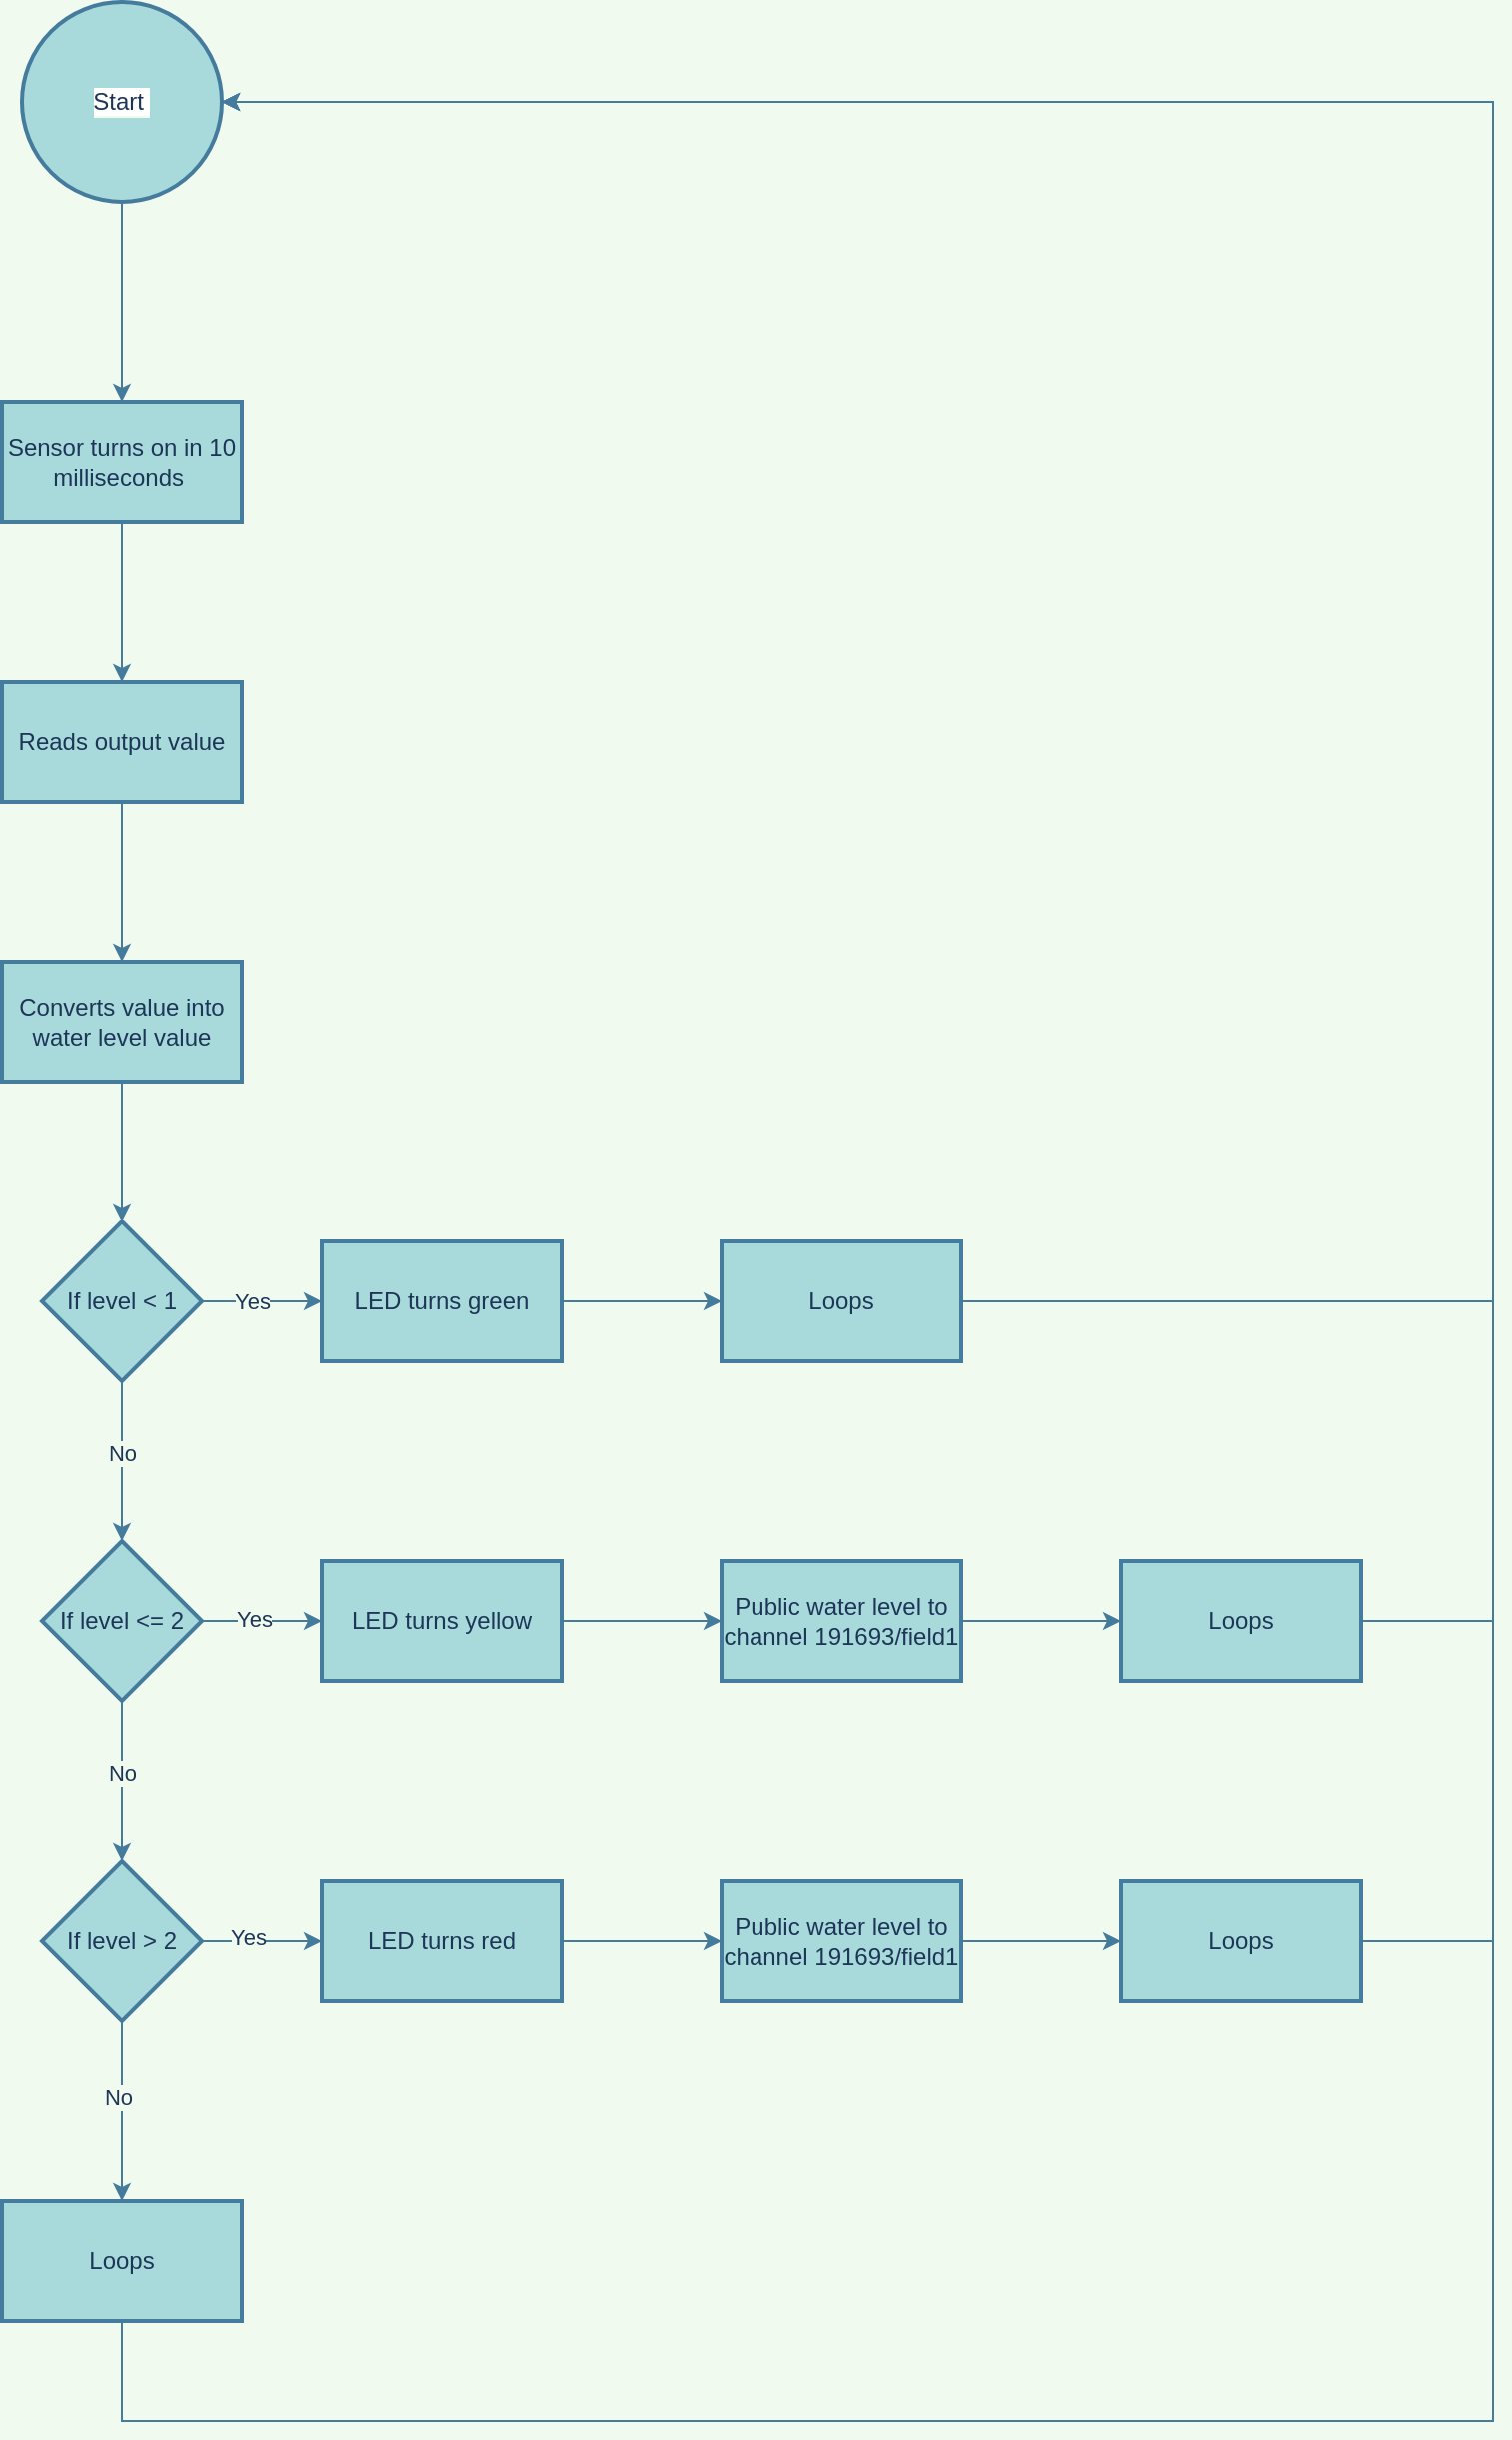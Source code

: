 <mxfile version="20.2.3" type="device"><diagram id="C5RBs43oDa-KdzZeNtuy" name="Page-1"><mxGraphModel dx="1242" dy="756" grid="1" gridSize="10" guides="1" tooltips="1" connect="1" arrows="1" fold="1" page="1" pageScale="1" pageWidth="827" pageHeight="1169" background="#F1FAEE" math="0" shadow="0"><root><mxCell id="WIyWlLk6GJQsqaUBKTNV-0"/><mxCell id="WIyWlLk6GJQsqaUBKTNV-1" parent="WIyWlLk6GJQsqaUBKTNV-0"/><mxCell id="Vl40HjQg27EdiQsEwu5V-2" value="" style="edgeStyle=orthogonalEdgeStyle;rounded=0;orthogonalLoop=1;jettySize=auto;html=1;labelBackgroundColor=#F1FAEE;strokeColor=#457B9D;fontColor=#1D3557;" edge="1" parent="WIyWlLk6GJQsqaUBKTNV-1" source="Vl40HjQg27EdiQsEwu5V-0" target="Vl40HjQg27EdiQsEwu5V-1"><mxGeometry relative="1" as="geometry"/></mxCell><mxCell id="Vl40HjQg27EdiQsEwu5V-0" value="&lt;span style=&quot;background-color: rgb(255, 255, 255);&quot;&gt;Start&amp;nbsp;&lt;/span&gt;" style="strokeWidth=2;html=1;shape=mxgraph.flowchart.start_2;whiteSpace=wrap;labelBackgroundColor=#F1FAEE;fillColor=#A8DADC;strokeColor=#457B9D;fontColor=#1D3557;" vertex="1" parent="WIyWlLk6GJQsqaUBKTNV-1"><mxGeometry x="364" y="10" width="100" height="100" as="geometry"/></mxCell><mxCell id="Vl40HjQg27EdiQsEwu5V-4" value="" style="edgeStyle=orthogonalEdgeStyle;rounded=0;orthogonalLoop=1;jettySize=auto;html=1;labelBackgroundColor=#F1FAEE;strokeColor=#457B9D;fontColor=#1D3557;" edge="1" parent="WIyWlLk6GJQsqaUBKTNV-1" source="Vl40HjQg27EdiQsEwu5V-1" target="Vl40HjQg27EdiQsEwu5V-3"><mxGeometry relative="1" as="geometry"/></mxCell><mxCell id="Vl40HjQg27EdiQsEwu5V-1" value="Sensor turns on in 10 milliseconds&amp;nbsp;" style="whiteSpace=wrap;html=1;strokeWidth=2;fillColor=#A8DADC;strokeColor=#457B9D;fontColor=#1D3557;" vertex="1" parent="WIyWlLk6GJQsqaUBKTNV-1"><mxGeometry x="354" y="210" width="120" height="60" as="geometry"/></mxCell><mxCell id="Vl40HjQg27EdiQsEwu5V-6" value="" style="edgeStyle=orthogonalEdgeStyle;rounded=0;orthogonalLoop=1;jettySize=auto;html=1;labelBackgroundColor=#F1FAEE;strokeColor=#457B9D;fontColor=#1D3557;" edge="1" parent="WIyWlLk6GJQsqaUBKTNV-1" source="Vl40HjQg27EdiQsEwu5V-3" target="Vl40HjQg27EdiQsEwu5V-5"><mxGeometry relative="1" as="geometry"/></mxCell><mxCell id="Vl40HjQg27EdiQsEwu5V-3" value="Reads output value" style="whiteSpace=wrap;html=1;strokeWidth=2;fillColor=#A8DADC;strokeColor=#457B9D;fontColor=#1D3557;" vertex="1" parent="WIyWlLk6GJQsqaUBKTNV-1"><mxGeometry x="354" y="350" width="120" height="60" as="geometry"/></mxCell><mxCell id="Vl40HjQg27EdiQsEwu5V-8" value="" style="edgeStyle=orthogonalEdgeStyle;rounded=0;orthogonalLoop=1;jettySize=auto;html=1;labelBackgroundColor=#F1FAEE;strokeColor=#457B9D;fontColor=#1D3557;" edge="1" parent="WIyWlLk6GJQsqaUBKTNV-1" source="Vl40HjQg27EdiQsEwu5V-5" target="Vl40HjQg27EdiQsEwu5V-7"><mxGeometry relative="1" as="geometry"/></mxCell><mxCell id="Vl40HjQg27EdiQsEwu5V-5" value="Converts value into water level value" style="whiteSpace=wrap;html=1;strokeWidth=2;fillColor=#A8DADC;strokeColor=#457B9D;fontColor=#1D3557;" vertex="1" parent="WIyWlLk6GJQsqaUBKTNV-1"><mxGeometry x="354" y="490" width="120" height="60" as="geometry"/></mxCell><mxCell id="Vl40HjQg27EdiQsEwu5V-10" value="" style="edgeStyle=orthogonalEdgeStyle;rounded=0;orthogonalLoop=1;jettySize=auto;html=1;labelBackgroundColor=#F1FAEE;strokeColor=#457B9D;fontColor=#1D3557;" edge="1" parent="WIyWlLk6GJQsqaUBKTNV-1" source="Vl40HjQg27EdiQsEwu5V-7" target="Vl40HjQg27EdiQsEwu5V-9"><mxGeometry relative="1" as="geometry"/></mxCell><mxCell id="Vl40HjQg27EdiQsEwu5V-11" value="Yes" style="edgeLabel;html=1;align=center;verticalAlign=middle;resizable=0;points=[];labelBackgroundColor=#F1FAEE;fontColor=#1D3557;" vertex="1" connectable="0" parent="Vl40HjQg27EdiQsEwu5V-10"><mxGeometry x="-0.181" relative="1" as="geometry"><mxPoint as="offset"/></mxGeometry></mxCell><mxCell id="Vl40HjQg27EdiQsEwu5V-13" value="" style="edgeStyle=orthogonalEdgeStyle;rounded=0;orthogonalLoop=1;jettySize=auto;html=1;labelBackgroundColor=#F1FAEE;strokeColor=#457B9D;fontColor=#1D3557;" edge="1" parent="WIyWlLk6GJQsqaUBKTNV-1" source="Vl40HjQg27EdiQsEwu5V-7" target="Vl40HjQg27EdiQsEwu5V-12"><mxGeometry relative="1" as="geometry"/></mxCell><mxCell id="Vl40HjQg27EdiQsEwu5V-14" value="No" style="edgeLabel;html=1;align=center;verticalAlign=middle;resizable=0;points=[];labelBackgroundColor=#F1FAEE;fontColor=#1D3557;" vertex="1" connectable="0" parent="Vl40HjQg27EdiQsEwu5V-13"><mxGeometry x="-0.101" relative="1" as="geometry"><mxPoint as="offset"/></mxGeometry></mxCell><mxCell id="Vl40HjQg27EdiQsEwu5V-7" value="If level &amp;lt; 1" style="rhombus;whiteSpace=wrap;html=1;strokeWidth=2;fillColor=#A8DADC;strokeColor=#457B9D;fontColor=#1D3557;" vertex="1" parent="WIyWlLk6GJQsqaUBKTNV-1"><mxGeometry x="374" y="620" width="80" height="80" as="geometry"/></mxCell><mxCell id="Vl40HjQg27EdiQsEwu5V-28" value="" style="edgeStyle=orthogonalEdgeStyle;rounded=0;orthogonalLoop=1;jettySize=auto;html=1;labelBackgroundColor=#F1FAEE;strokeColor=#457B9D;fontColor=#1D3557;" edge="1" parent="WIyWlLk6GJQsqaUBKTNV-1" source="Vl40HjQg27EdiQsEwu5V-9" target="Vl40HjQg27EdiQsEwu5V-27"><mxGeometry relative="1" as="geometry"/></mxCell><mxCell id="Vl40HjQg27EdiQsEwu5V-9" value="LED turns green" style="whiteSpace=wrap;html=1;strokeWidth=2;fillColor=#A8DADC;strokeColor=#457B9D;fontColor=#1D3557;" vertex="1" parent="WIyWlLk6GJQsqaUBKTNV-1"><mxGeometry x="514" y="630" width="120" height="60" as="geometry"/></mxCell><mxCell id="Vl40HjQg27EdiQsEwu5V-16" value="" style="edgeStyle=orthogonalEdgeStyle;rounded=0;orthogonalLoop=1;jettySize=auto;html=1;labelBackgroundColor=#F1FAEE;strokeColor=#457B9D;fontColor=#1D3557;" edge="1" parent="WIyWlLk6GJQsqaUBKTNV-1" source="Vl40HjQg27EdiQsEwu5V-12" target="Vl40HjQg27EdiQsEwu5V-15"><mxGeometry relative="1" as="geometry"/></mxCell><mxCell id="Vl40HjQg27EdiQsEwu5V-17" value="Yes" style="edgeLabel;html=1;align=center;verticalAlign=middle;resizable=0;points=[];labelBackgroundColor=#F1FAEE;fontColor=#1D3557;" vertex="1" connectable="0" parent="Vl40HjQg27EdiQsEwu5V-16"><mxGeometry x="-0.144" y="1" relative="1" as="geometry"><mxPoint as="offset"/></mxGeometry></mxCell><mxCell id="Vl40HjQg27EdiQsEwu5V-19" value="" style="edgeStyle=orthogonalEdgeStyle;rounded=0;orthogonalLoop=1;jettySize=auto;html=1;labelBackgroundColor=#F1FAEE;strokeColor=#457B9D;fontColor=#1D3557;" edge="1" parent="WIyWlLk6GJQsqaUBKTNV-1" source="Vl40HjQg27EdiQsEwu5V-12" target="Vl40HjQg27EdiQsEwu5V-18"><mxGeometry relative="1" as="geometry"/></mxCell><mxCell id="Vl40HjQg27EdiQsEwu5V-20" value="No" style="edgeLabel;html=1;align=center;verticalAlign=middle;resizable=0;points=[];labelBackgroundColor=#F1FAEE;fontColor=#1D3557;" vertex="1" connectable="0" parent="Vl40HjQg27EdiQsEwu5V-19"><mxGeometry x="-0.105" relative="1" as="geometry"><mxPoint as="offset"/></mxGeometry></mxCell><mxCell id="Vl40HjQg27EdiQsEwu5V-12" value="If level &amp;lt;= 2" style="rhombus;whiteSpace=wrap;html=1;strokeWidth=2;fillColor=#A8DADC;strokeColor=#457B9D;fontColor=#1D3557;" vertex="1" parent="WIyWlLk6GJQsqaUBKTNV-1"><mxGeometry x="374" y="780" width="80" height="80" as="geometry"/></mxCell><mxCell id="Vl40HjQg27EdiQsEwu5V-30" value="" style="edgeStyle=orthogonalEdgeStyle;rounded=0;orthogonalLoop=1;jettySize=auto;html=1;labelBackgroundColor=#F1FAEE;strokeColor=#457B9D;fontColor=#1D3557;" edge="1" parent="WIyWlLk6GJQsqaUBKTNV-1" source="Vl40HjQg27EdiQsEwu5V-15" target="Vl40HjQg27EdiQsEwu5V-29"><mxGeometry relative="1" as="geometry"/></mxCell><mxCell id="Vl40HjQg27EdiQsEwu5V-15" value="LED turns yellow" style="whiteSpace=wrap;html=1;strokeWidth=2;fillColor=#A8DADC;strokeColor=#457B9D;fontColor=#1D3557;" vertex="1" parent="WIyWlLk6GJQsqaUBKTNV-1"><mxGeometry x="514" y="790" width="120" height="60" as="geometry"/></mxCell><mxCell id="Vl40HjQg27EdiQsEwu5V-22" value="" style="edgeStyle=orthogonalEdgeStyle;rounded=0;orthogonalLoop=1;jettySize=auto;html=1;labelBackgroundColor=#F1FAEE;strokeColor=#457B9D;fontColor=#1D3557;" edge="1" parent="WIyWlLk6GJQsqaUBKTNV-1" source="Vl40HjQg27EdiQsEwu5V-18" target="Vl40HjQg27EdiQsEwu5V-21"><mxGeometry relative="1" as="geometry"/></mxCell><mxCell id="Vl40HjQg27EdiQsEwu5V-25" value="Yes" style="edgeLabel;html=1;align=center;verticalAlign=middle;resizable=0;points=[];labelBackgroundColor=#F1FAEE;fontColor=#1D3557;" vertex="1" connectable="0" parent="Vl40HjQg27EdiQsEwu5V-22"><mxGeometry x="-0.242" y="2" relative="1" as="geometry"><mxPoint as="offset"/></mxGeometry></mxCell><mxCell id="Vl40HjQg27EdiQsEwu5V-24" value="" style="edgeStyle=orthogonalEdgeStyle;rounded=0;orthogonalLoop=1;jettySize=auto;html=1;labelBackgroundColor=#F1FAEE;strokeColor=#457B9D;fontColor=#1D3557;" edge="1" parent="WIyWlLk6GJQsqaUBKTNV-1" source="Vl40HjQg27EdiQsEwu5V-18" target="Vl40HjQg27EdiQsEwu5V-23"><mxGeometry relative="1" as="geometry"/></mxCell><mxCell id="Vl40HjQg27EdiQsEwu5V-26" value="No" style="edgeLabel;html=1;align=center;verticalAlign=middle;resizable=0;points=[];labelBackgroundColor=#F1FAEE;fontColor=#1D3557;" vertex="1" connectable="0" parent="Vl40HjQg27EdiQsEwu5V-24"><mxGeometry x="-0.155" y="-2" relative="1" as="geometry"><mxPoint as="offset"/></mxGeometry></mxCell><mxCell id="Vl40HjQg27EdiQsEwu5V-18" value="If level &amp;gt; 2" style="rhombus;whiteSpace=wrap;html=1;strokeWidth=2;fillColor=#A8DADC;strokeColor=#457B9D;fontColor=#1D3557;" vertex="1" parent="WIyWlLk6GJQsqaUBKTNV-1"><mxGeometry x="374" y="940" width="80" height="80" as="geometry"/></mxCell><mxCell id="Vl40HjQg27EdiQsEwu5V-32" value="" style="edgeStyle=orthogonalEdgeStyle;rounded=0;orthogonalLoop=1;jettySize=auto;html=1;labelBackgroundColor=#F1FAEE;strokeColor=#457B9D;fontColor=#1D3557;" edge="1" parent="WIyWlLk6GJQsqaUBKTNV-1" source="Vl40HjQg27EdiQsEwu5V-21" target="Vl40HjQg27EdiQsEwu5V-31"><mxGeometry relative="1" as="geometry"/></mxCell><mxCell id="Vl40HjQg27EdiQsEwu5V-21" value="LED turns red" style="whiteSpace=wrap;html=1;strokeWidth=2;fillColor=#A8DADC;strokeColor=#457B9D;fontColor=#1D3557;" vertex="1" parent="WIyWlLk6GJQsqaUBKTNV-1"><mxGeometry x="514" y="950" width="120" height="60" as="geometry"/></mxCell><mxCell id="Vl40HjQg27EdiQsEwu5V-40" style="edgeStyle=orthogonalEdgeStyle;rounded=0;orthogonalLoop=1;jettySize=auto;html=1;entryX=1;entryY=0.5;entryDx=0;entryDy=0;entryPerimeter=0;labelBackgroundColor=#F1FAEE;strokeColor=#457B9D;fontColor=#1D3557;" edge="1" parent="WIyWlLk6GJQsqaUBKTNV-1" source="Vl40HjQg27EdiQsEwu5V-23" target="Vl40HjQg27EdiQsEwu5V-0"><mxGeometry relative="1" as="geometry"><Array as="points"><mxPoint x="414" y="1220"/><mxPoint x="1100" y="1220"/><mxPoint x="1100" y="60"/></Array></mxGeometry></mxCell><mxCell id="Vl40HjQg27EdiQsEwu5V-23" value="Loops" style="whiteSpace=wrap;html=1;strokeWidth=2;fillColor=#A8DADC;strokeColor=#457B9D;fontColor=#1D3557;" vertex="1" parent="WIyWlLk6GJQsqaUBKTNV-1"><mxGeometry x="354" y="1110" width="120" height="60" as="geometry"/></mxCell><mxCell id="Vl40HjQg27EdiQsEwu5V-37" style="edgeStyle=orthogonalEdgeStyle;rounded=0;orthogonalLoop=1;jettySize=auto;html=1;entryX=1;entryY=0.5;entryDx=0;entryDy=0;entryPerimeter=0;labelBackgroundColor=#F1FAEE;strokeColor=#457B9D;fontColor=#1D3557;" edge="1" parent="WIyWlLk6GJQsqaUBKTNV-1" source="Vl40HjQg27EdiQsEwu5V-27" target="Vl40HjQg27EdiQsEwu5V-0"><mxGeometry relative="1" as="geometry"><Array as="points"><mxPoint x="1100" y="660"/><mxPoint x="1100" y="60"/></Array></mxGeometry></mxCell><mxCell id="Vl40HjQg27EdiQsEwu5V-27" value="Loops" style="whiteSpace=wrap;html=1;strokeWidth=2;fillColor=#A8DADC;strokeColor=#457B9D;fontColor=#1D3557;" vertex="1" parent="WIyWlLk6GJQsqaUBKTNV-1"><mxGeometry x="714" y="630" width="120" height="60" as="geometry"/></mxCell><mxCell id="Vl40HjQg27EdiQsEwu5V-34" value="" style="edgeStyle=orthogonalEdgeStyle;rounded=0;orthogonalLoop=1;jettySize=auto;html=1;labelBackgroundColor=#F1FAEE;strokeColor=#457B9D;fontColor=#1D3557;" edge="1" parent="WIyWlLk6GJQsqaUBKTNV-1" source="Vl40HjQg27EdiQsEwu5V-29" target="Vl40HjQg27EdiQsEwu5V-33"><mxGeometry relative="1" as="geometry"/></mxCell><mxCell id="Vl40HjQg27EdiQsEwu5V-29" value="Public water level to channel 191693/field1" style="whiteSpace=wrap;html=1;strokeWidth=2;fillColor=#A8DADC;strokeColor=#457B9D;fontColor=#1D3557;" vertex="1" parent="WIyWlLk6GJQsqaUBKTNV-1"><mxGeometry x="714" y="790" width="120" height="60" as="geometry"/></mxCell><mxCell id="Vl40HjQg27EdiQsEwu5V-36" value="" style="edgeStyle=orthogonalEdgeStyle;rounded=0;orthogonalLoop=1;jettySize=auto;html=1;labelBackgroundColor=#F1FAEE;strokeColor=#457B9D;fontColor=#1D3557;" edge="1" parent="WIyWlLk6GJQsqaUBKTNV-1" source="Vl40HjQg27EdiQsEwu5V-31" target="Vl40HjQg27EdiQsEwu5V-35"><mxGeometry relative="1" as="geometry"/></mxCell><mxCell id="Vl40HjQg27EdiQsEwu5V-31" value="Public water level to channel 191693/field1" style="whiteSpace=wrap;html=1;strokeWidth=2;fillColor=#A8DADC;strokeColor=#457B9D;fontColor=#1D3557;" vertex="1" parent="WIyWlLk6GJQsqaUBKTNV-1"><mxGeometry x="714" y="950" width="120" height="60" as="geometry"/></mxCell><mxCell id="Vl40HjQg27EdiQsEwu5V-38" style="edgeStyle=orthogonalEdgeStyle;rounded=0;orthogonalLoop=1;jettySize=auto;html=1;entryX=1;entryY=0.5;entryDx=0;entryDy=0;entryPerimeter=0;labelBackgroundColor=#F1FAEE;strokeColor=#457B9D;fontColor=#1D3557;" edge="1" parent="WIyWlLk6GJQsqaUBKTNV-1" source="Vl40HjQg27EdiQsEwu5V-33" target="Vl40HjQg27EdiQsEwu5V-0"><mxGeometry relative="1" as="geometry"><Array as="points"><mxPoint x="1100" y="820"/><mxPoint x="1100" y="60"/></Array></mxGeometry></mxCell><mxCell id="Vl40HjQg27EdiQsEwu5V-33" value="Loops" style="whiteSpace=wrap;html=1;strokeWidth=2;fillColor=#A8DADC;strokeColor=#457B9D;fontColor=#1D3557;" vertex="1" parent="WIyWlLk6GJQsqaUBKTNV-1"><mxGeometry x="914" y="790" width="120" height="60" as="geometry"/></mxCell><mxCell id="Vl40HjQg27EdiQsEwu5V-39" style="edgeStyle=orthogonalEdgeStyle;rounded=0;orthogonalLoop=1;jettySize=auto;html=1;entryX=1;entryY=0.5;entryDx=0;entryDy=0;entryPerimeter=0;labelBackgroundColor=#F1FAEE;strokeColor=#457B9D;fontColor=#1D3557;" edge="1" parent="WIyWlLk6GJQsqaUBKTNV-1" source="Vl40HjQg27EdiQsEwu5V-35" target="Vl40HjQg27EdiQsEwu5V-0"><mxGeometry relative="1" as="geometry"><Array as="points"><mxPoint x="1100" y="980"/><mxPoint x="1100" y="60"/></Array></mxGeometry></mxCell><mxCell id="Vl40HjQg27EdiQsEwu5V-35" value="Loops" style="whiteSpace=wrap;html=1;strokeWidth=2;fillColor=#A8DADC;strokeColor=#457B9D;fontColor=#1D3557;" vertex="1" parent="WIyWlLk6GJQsqaUBKTNV-1"><mxGeometry x="914" y="950" width="120" height="60" as="geometry"/></mxCell></root></mxGraphModel></diagram></mxfile>